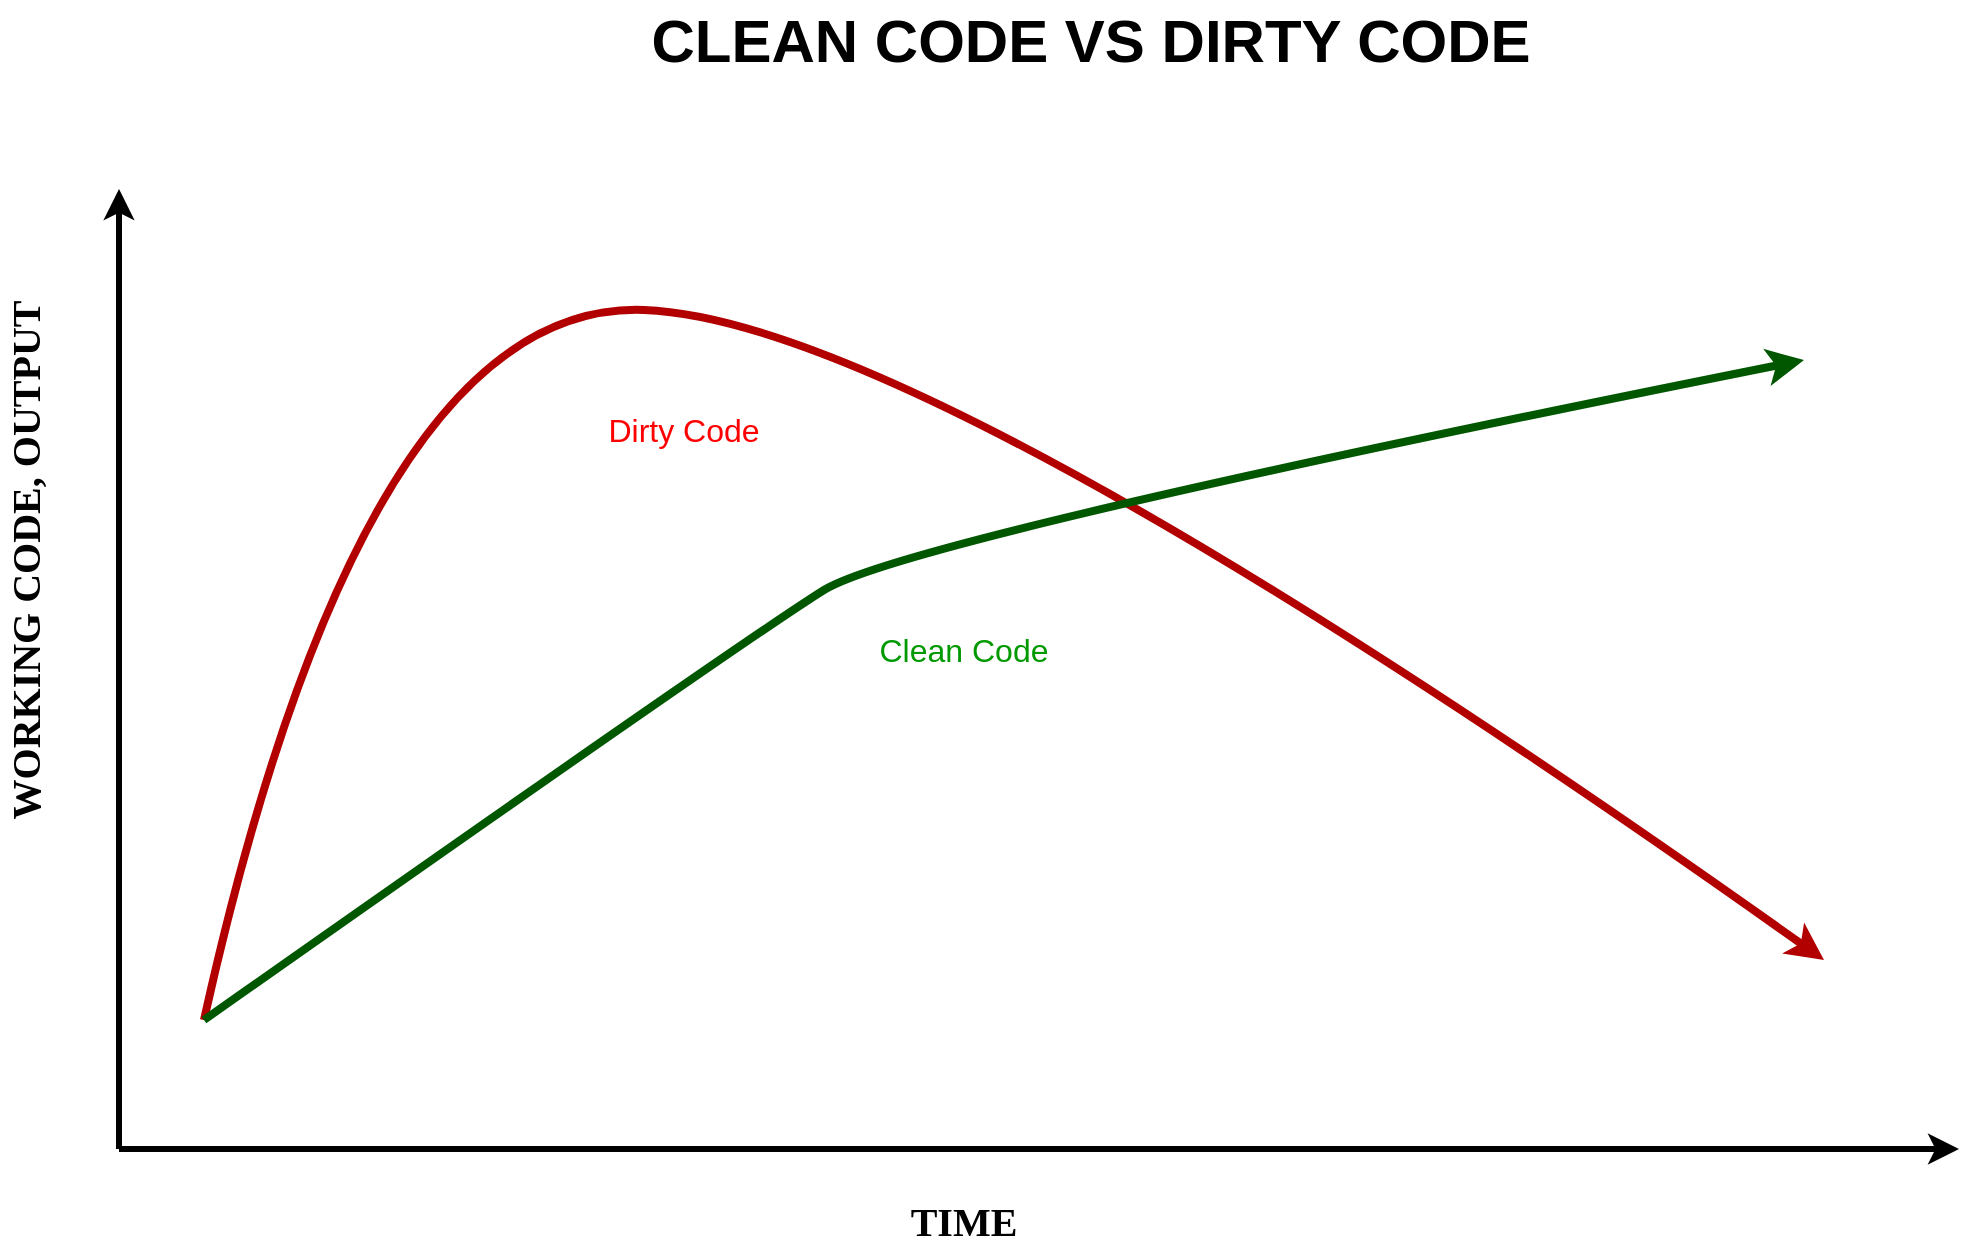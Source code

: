 <mxfile version="13.10.9" type="github">
  <diagram id="07fea595-8f29-1299-0266-81d95cde20df" name="Page-1">
    <mxGraphModel dx="-262" dy="269" grid="1" gridSize="10" guides="1" tooltips="1" connect="1" arrows="1" fold="1" page="1" pageScale="1" pageWidth="1169" pageHeight="827" background="#ffffff" math="0" shadow="0">
      <root>
        <mxCell id="0" />
        <mxCell id="1" parent="0" />
        <mxCell id="727" value="" style="edgeStyle=none;html=1;fontColor=#000000;strokeWidth=3;strokeColor=#000000;" parent="1" edge="1">
          <mxGeometry width="100" height="100" relative="1" as="geometry">
            <mxPoint x="2437.5" y="1594.5" as="sourcePoint" />
            <mxPoint x="2437.5" y="1114.5" as="targetPoint" />
          </mxGeometry>
        </mxCell>
        <mxCell id="734" value="" style="edgeStyle=none;html=1;fontColor=#000000;strokeWidth=3;strokeColor=#000000;" parent="1" edge="1">
          <mxGeometry width="100" height="100" relative="1" as="geometry">
            <mxPoint x="2437.5" y="1594.5" as="sourcePoint" />
            <mxPoint x="3357.5" y="1594.5" as="targetPoint" />
          </mxGeometry>
        </mxCell>
        <mxCell id="749" value="&lt;font style=&quot;font-size: 30px&quot;&gt;CLEAN CODE VS DIRTY CODE&lt;/font&gt;" style="text;spacingTop=-5;align=center;verticalAlign=middle;fontSize=30;fontStyle=1;html=1;points=[]" parent="1" vertex="1">
          <mxGeometry x="2518" y="1020" width="810" height="45" as="geometry" />
        </mxCell>
        <mxCell id="6FLkN_Jf2ulSdnwluz88-752" value="" style="curved=1;endArrow=classic;html=1;fillColor=#e51400;strokeColor=#B20000;strokeWidth=4;" edge="1" parent="1">
          <mxGeometry width="50" height="50" relative="1" as="geometry">
            <mxPoint x="2480" y="1530" as="sourcePoint" />
            <mxPoint x="3290" y="1500" as="targetPoint" />
            <Array as="points">
              <mxPoint x="2560" y="1170" />
              <mxPoint x="2840" y="1180" />
            </Array>
          </mxGeometry>
        </mxCell>
        <mxCell id="6FLkN_Jf2ulSdnwluz88-753" value="" style="curved=1;endArrow=classic;html=1;fillColor=#008a00;strokeColor=#005700;strokeWidth=4;" edge="1" parent="1">
          <mxGeometry width="50" height="50" relative="1" as="geometry">
            <mxPoint x="2480" y="1530" as="sourcePoint" />
            <mxPoint x="3280" y="1200" as="targetPoint" />
            <Array as="points">
              <mxPoint x="2750" y="1340" />
              <mxPoint x="2830" y="1290" />
            </Array>
          </mxGeometry>
        </mxCell>
        <mxCell id="6FLkN_Jf2ulSdnwluz88-754" value="&lt;font style=&quot;font-size: 20px&quot; face=&quot;Times New Roman&quot;&gt;&lt;b&gt;TIME&lt;/b&gt;&lt;/font&gt;" style="text;html=1;strokeColor=none;fillColor=none;align=center;verticalAlign=middle;whiteSpace=wrap;rounded=0;" vertex="1" parent="1">
          <mxGeometry x="2760" y="1620" width="200" height="20" as="geometry" />
        </mxCell>
        <mxCell id="6FLkN_Jf2ulSdnwluz88-755" value="&lt;font style=&quot;font-size: 20px&quot; face=&quot;Times New Roman&quot;&gt;&lt;b&gt;WORKING CODE, OUTPUT&lt;/b&gt;&lt;/font&gt;" style="text;html=1;strokeColor=none;fillColor=none;align=center;verticalAlign=middle;whiteSpace=wrap;rounded=0;rotation=-90;" vertex="1" parent="1">
          <mxGeometry x="2250" y="1290" width="280" height="20" as="geometry" />
        </mxCell>
        <mxCell id="6FLkN_Jf2ulSdnwluz88-756" value="&lt;font color=&quot;#ff0000&quot; style=&quot;font-size: 16px&quot;&gt;Dirty Code&lt;/font&gt;" style="text;html=1;strokeColor=none;fillColor=none;align=center;verticalAlign=middle;whiteSpace=wrap;rounded=0;" vertex="1" parent="1">
          <mxGeometry x="2670" y="1210" width="100" height="50" as="geometry" />
        </mxCell>
        <mxCell id="6FLkN_Jf2ulSdnwluz88-758" value="&lt;font style=&quot;font-size: 16px&quot; color=&quot;#009900&quot;&gt;Clean Code&lt;/font&gt;" style="text;html=1;strokeColor=none;fillColor=none;align=center;verticalAlign=middle;whiteSpace=wrap;rounded=0;" vertex="1" parent="1">
          <mxGeometry x="2810" y="1320" width="100" height="50" as="geometry" />
        </mxCell>
      </root>
    </mxGraphModel>
  </diagram>
</mxfile>
